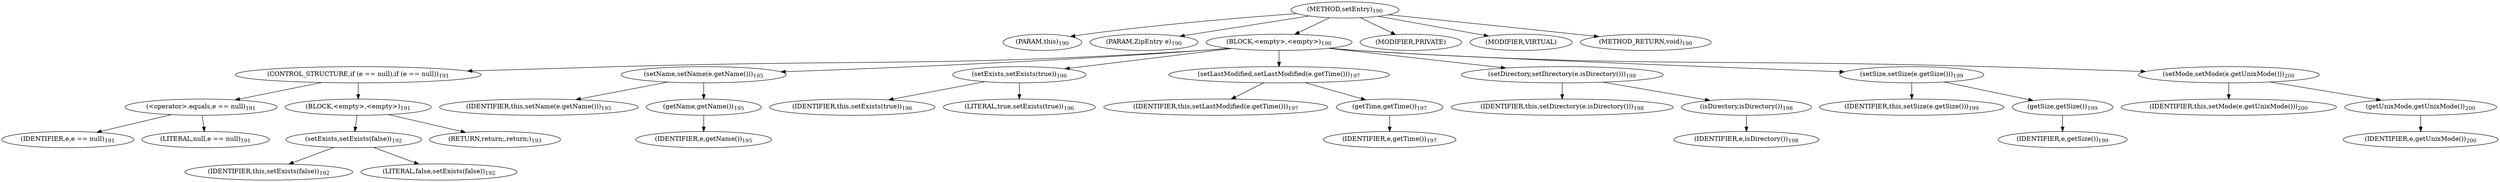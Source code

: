 digraph "setEntry" {  
"302" [label = <(METHOD,setEntry)<SUB>190</SUB>> ]
"40" [label = <(PARAM,this)<SUB>190</SUB>> ]
"303" [label = <(PARAM,ZipEntry e)<SUB>190</SUB>> ]
"304" [label = <(BLOCK,&lt;empty&gt;,&lt;empty&gt;)<SUB>190</SUB>> ]
"305" [label = <(CONTROL_STRUCTURE,if (e == null),if (e == null))<SUB>191</SUB>> ]
"306" [label = <(&lt;operator&gt;.equals,e == null)<SUB>191</SUB>> ]
"307" [label = <(IDENTIFIER,e,e == null)<SUB>191</SUB>> ]
"308" [label = <(LITERAL,null,e == null)<SUB>191</SUB>> ]
"309" [label = <(BLOCK,&lt;empty&gt;,&lt;empty&gt;)<SUB>191</SUB>> ]
"310" [label = <(setExists,setExists(false))<SUB>192</SUB>> ]
"39" [label = <(IDENTIFIER,this,setExists(false))<SUB>192</SUB>> ]
"311" [label = <(LITERAL,false,setExists(false))<SUB>192</SUB>> ]
"312" [label = <(RETURN,return;,return;)<SUB>193</SUB>> ]
"313" [label = <(setName,setName(e.getName()))<SUB>195</SUB>> ]
"41" [label = <(IDENTIFIER,this,setName(e.getName()))<SUB>195</SUB>> ]
"314" [label = <(getName,getName())<SUB>195</SUB>> ]
"315" [label = <(IDENTIFIER,e,getName())<SUB>195</SUB>> ]
"316" [label = <(setExists,setExists(true))<SUB>196</SUB>> ]
"42" [label = <(IDENTIFIER,this,setExists(true))<SUB>196</SUB>> ]
"317" [label = <(LITERAL,true,setExists(true))<SUB>196</SUB>> ]
"318" [label = <(setLastModified,setLastModified(e.getTime()))<SUB>197</SUB>> ]
"43" [label = <(IDENTIFIER,this,setLastModified(e.getTime()))<SUB>197</SUB>> ]
"319" [label = <(getTime,getTime())<SUB>197</SUB>> ]
"320" [label = <(IDENTIFIER,e,getTime())<SUB>197</SUB>> ]
"321" [label = <(setDirectory,setDirectory(e.isDirectory()))<SUB>198</SUB>> ]
"44" [label = <(IDENTIFIER,this,setDirectory(e.isDirectory()))<SUB>198</SUB>> ]
"322" [label = <(isDirectory,isDirectory())<SUB>198</SUB>> ]
"323" [label = <(IDENTIFIER,e,isDirectory())<SUB>198</SUB>> ]
"324" [label = <(setSize,setSize(e.getSize()))<SUB>199</SUB>> ]
"45" [label = <(IDENTIFIER,this,setSize(e.getSize()))<SUB>199</SUB>> ]
"325" [label = <(getSize,getSize())<SUB>199</SUB>> ]
"326" [label = <(IDENTIFIER,e,getSize())<SUB>199</SUB>> ]
"327" [label = <(setMode,setMode(e.getUnixMode()))<SUB>200</SUB>> ]
"46" [label = <(IDENTIFIER,this,setMode(e.getUnixMode()))<SUB>200</SUB>> ]
"328" [label = <(getUnixMode,getUnixMode())<SUB>200</SUB>> ]
"329" [label = <(IDENTIFIER,e,getUnixMode())<SUB>200</SUB>> ]
"330" [label = <(MODIFIER,PRIVATE)> ]
"331" [label = <(MODIFIER,VIRTUAL)> ]
"332" [label = <(METHOD_RETURN,void)<SUB>190</SUB>> ]
  "302" -> "40" 
  "302" -> "303" 
  "302" -> "304" 
  "302" -> "330" 
  "302" -> "331" 
  "302" -> "332" 
  "304" -> "305" 
  "304" -> "313" 
  "304" -> "316" 
  "304" -> "318" 
  "304" -> "321" 
  "304" -> "324" 
  "304" -> "327" 
  "305" -> "306" 
  "305" -> "309" 
  "306" -> "307" 
  "306" -> "308" 
  "309" -> "310" 
  "309" -> "312" 
  "310" -> "39" 
  "310" -> "311" 
  "313" -> "41" 
  "313" -> "314" 
  "314" -> "315" 
  "316" -> "42" 
  "316" -> "317" 
  "318" -> "43" 
  "318" -> "319" 
  "319" -> "320" 
  "321" -> "44" 
  "321" -> "322" 
  "322" -> "323" 
  "324" -> "45" 
  "324" -> "325" 
  "325" -> "326" 
  "327" -> "46" 
  "327" -> "328" 
  "328" -> "329" 
}
